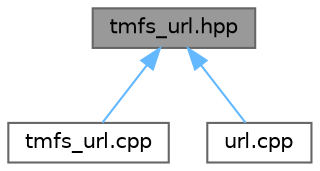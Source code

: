 digraph "tmfs_url.hpp"
{
 // LATEX_PDF_SIZE
  bgcolor="transparent";
  edge [fontname=Helvetica,fontsize=10,labelfontname=Helvetica,labelfontsize=10];
  node [fontname=Helvetica,fontsize=10,shape=box,height=0.2,width=0.4];
  Node1 [label="tmfs_url.hpp",height=0.2,width=0.4,color="gray40", fillcolor="grey60", style="filled", fontcolor="black",tooltip=" "];
  Node1 -> Node2 [dir="back",color="steelblue1",style="solid"];
  Node2 [label="tmfs_url.cpp",height=0.2,width=0.4,color="grey40", fillcolor="white", style="filled",URL="$tmfs__url_8cpp.html",tooltip=" "];
  Node1 -> Node3 [dir="back",color="steelblue1",style="solid"];
  Node3 [label="url.cpp",height=0.2,width=0.4,color="grey40", fillcolor="white", style="filled",URL="$url_8cpp.html",tooltip=" "];
}
